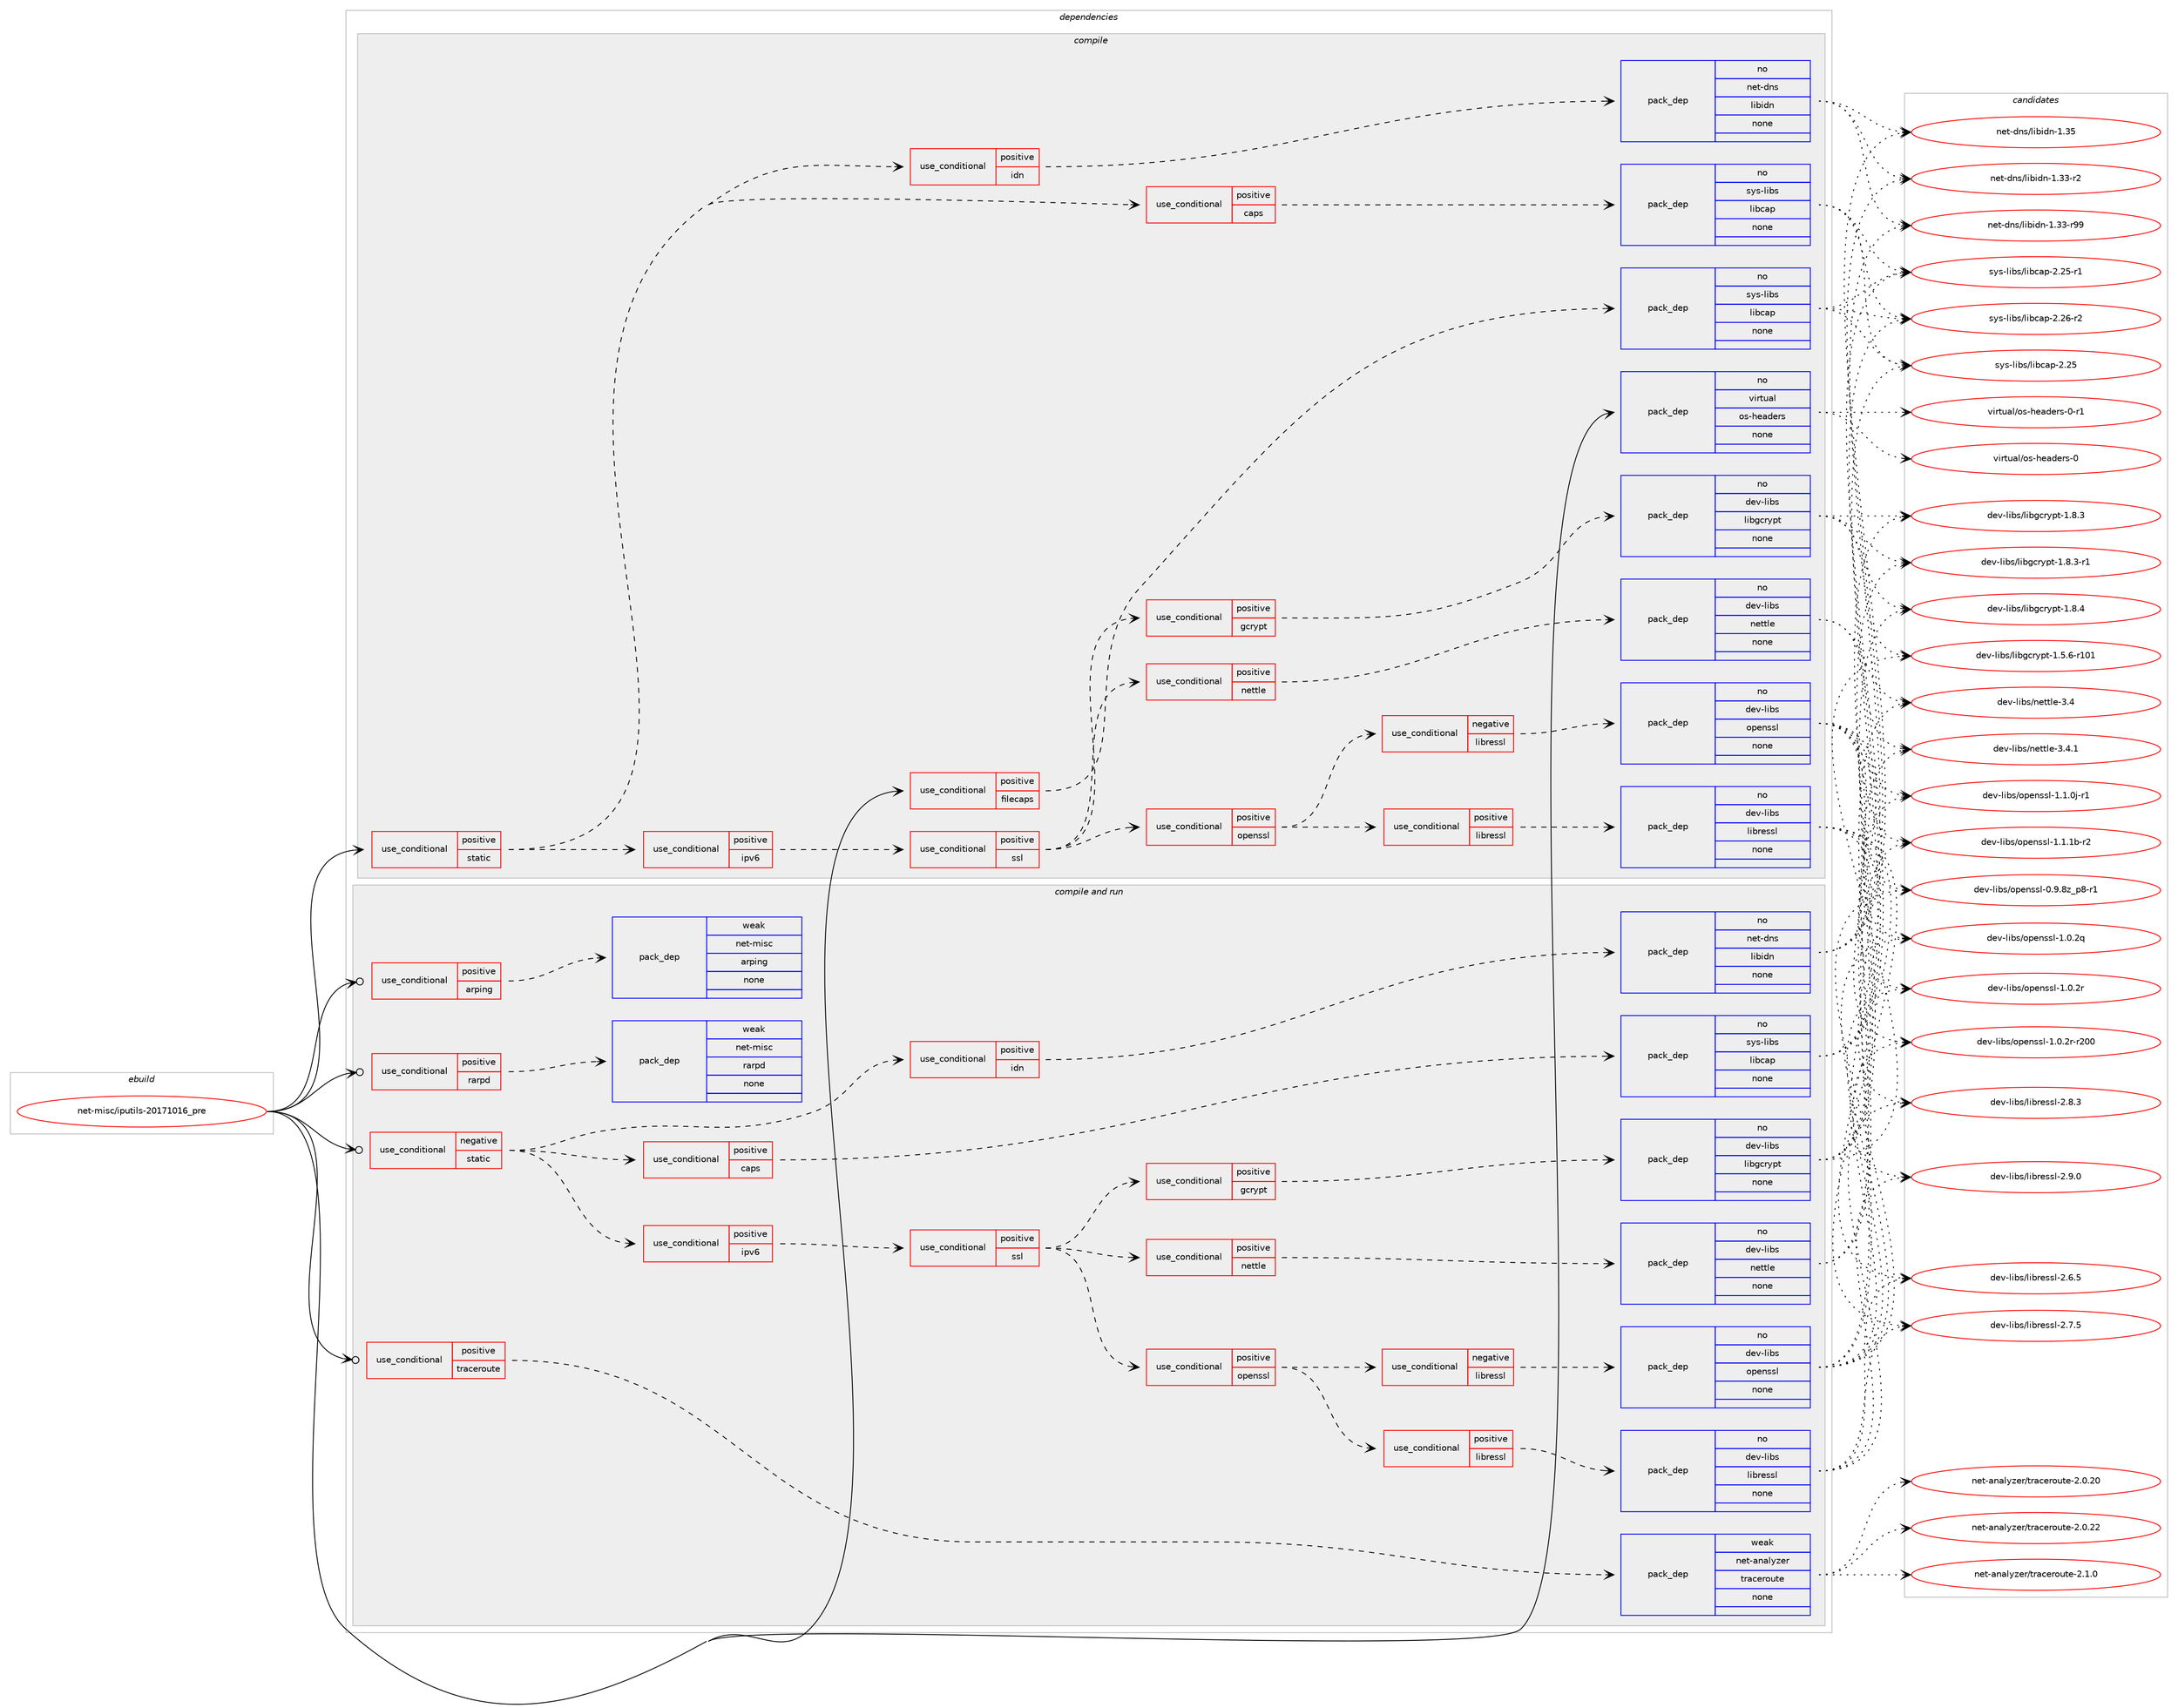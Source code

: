 digraph prolog {

# *************
# Graph options
# *************

newrank=true;
concentrate=true;
compound=true;
graph [rankdir=LR,fontname=Helvetica,fontsize=10,ranksep=1.5];#, ranksep=2.5, nodesep=0.2];
edge  [arrowhead=vee];
node  [fontname=Helvetica,fontsize=10];

# **********
# The ebuild
# **********

subgraph cluster_leftcol {
color=gray;
rank=same;
label=<<i>ebuild</i>>;
id [label="net-misc/iputils-20171016_pre", color=red, width=4, href="../net-misc/iputils-20171016_pre.svg"];
}

# ****************
# The dependencies
# ****************

subgraph cluster_midcol {
color=gray;
label=<<i>dependencies</i>>;
subgraph cluster_compile {
fillcolor="#eeeeee";
style=filled;
label=<<i>compile</i>>;
subgraph cond448423 {
dependency1668412 [label=<<TABLE BORDER="0" CELLBORDER="1" CELLSPACING="0" CELLPADDING="4"><TR><TD ROWSPAN="3" CELLPADDING="10">use_conditional</TD></TR><TR><TD>positive</TD></TR><TR><TD>filecaps</TD></TR></TABLE>>, shape=none, color=red];
subgraph pack1192867 {
dependency1668413 [label=<<TABLE BORDER="0" CELLBORDER="1" CELLSPACING="0" CELLPADDING="4" WIDTH="220"><TR><TD ROWSPAN="6" CELLPADDING="30">pack_dep</TD></TR><TR><TD WIDTH="110">no</TD></TR><TR><TD>sys-libs</TD></TR><TR><TD>libcap</TD></TR><TR><TD>none</TD></TR><TR><TD></TD></TR></TABLE>>, shape=none, color=blue];
}
dependency1668412:e -> dependency1668413:w [weight=20,style="dashed",arrowhead="vee"];
}
id:e -> dependency1668412:w [weight=20,style="solid",arrowhead="vee"];
subgraph cond448424 {
dependency1668414 [label=<<TABLE BORDER="0" CELLBORDER="1" CELLSPACING="0" CELLPADDING="4"><TR><TD ROWSPAN="3" CELLPADDING="10">use_conditional</TD></TR><TR><TD>positive</TD></TR><TR><TD>static</TD></TR></TABLE>>, shape=none, color=red];
subgraph cond448425 {
dependency1668415 [label=<<TABLE BORDER="0" CELLBORDER="1" CELLSPACING="0" CELLPADDING="4"><TR><TD ROWSPAN="3" CELLPADDING="10">use_conditional</TD></TR><TR><TD>positive</TD></TR><TR><TD>caps</TD></TR></TABLE>>, shape=none, color=red];
subgraph pack1192868 {
dependency1668416 [label=<<TABLE BORDER="0" CELLBORDER="1" CELLSPACING="0" CELLPADDING="4" WIDTH="220"><TR><TD ROWSPAN="6" CELLPADDING="30">pack_dep</TD></TR><TR><TD WIDTH="110">no</TD></TR><TR><TD>sys-libs</TD></TR><TR><TD>libcap</TD></TR><TR><TD>none</TD></TR><TR><TD></TD></TR></TABLE>>, shape=none, color=blue];
}
dependency1668415:e -> dependency1668416:w [weight=20,style="dashed",arrowhead="vee"];
}
dependency1668414:e -> dependency1668415:w [weight=20,style="dashed",arrowhead="vee"];
subgraph cond448426 {
dependency1668417 [label=<<TABLE BORDER="0" CELLBORDER="1" CELLSPACING="0" CELLPADDING="4"><TR><TD ROWSPAN="3" CELLPADDING="10">use_conditional</TD></TR><TR><TD>positive</TD></TR><TR><TD>idn</TD></TR></TABLE>>, shape=none, color=red];
subgraph pack1192869 {
dependency1668418 [label=<<TABLE BORDER="0" CELLBORDER="1" CELLSPACING="0" CELLPADDING="4" WIDTH="220"><TR><TD ROWSPAN="6" CELLPADDING="30">pack_dep</TD></TR><TR><TD WIDTH="110">no</TD></TR><TR><TD>net-dns</TD></TR><TR><TD>libidn</TD></TR><TR><TD>none</TD></TR><TR><TD></TD></TR></TABLE>>, shape=none, color=blue];
}
dependency1668417:e -> dependency1668418:w [weight=20,style="dashed",arrowhead="vee"];
}
dependency1668414:e -> dependency1668417:w [weight=20,style="dashed",arrowhead="vee"];
subgraph cond448427 {
dependency1668419 [label=<<TABLE BORDER="0" CELLBORDER="1" CELLSPACING="0" CELLPADDING="4"><TR><TD ROWSPAN="3" CELLPADDING="10">use_conditional</TD></TR><TR><TD>positive</TD></TR><TR><TD>ipv6</TD></TR></TABLE>>, shape=none, color=red];
subgraph cond448428 {
dependency1668420 [label=<<TABLE BORDER="0" CELLBORDER="1" CELLSPACING="0" CELLPADDING="4"><TR><TD ROWSPAN="3" CELLPADDING="10">use_conditional</TD></TR><TR><TD>positive</TD></TR><TR><TD>ssl</TD></TR></TABLE>>, shape=none, color=red];
subgraph cond448429 {
dependency1668421 [label=<<TABLE BORDER="0" CELLBORDER="1" CELLSPACING="0" CELLPADDING="4"><TR><TD ROWSPAN="3" CELLPADDING="10">use_conditional</TD></TR><TR><TD>positive</TD></TR><TR><TD>gcrypt</TD></TR></TABLE>>, shape=none, color=red];
subgraph pack1192870 {
dependency1668422 [label=<<TABLE BORDER="0" CELLBORDER="1" CELLSPACING="0" CELLPADDING="4" WIDTH="220"><TR><TD ROWSPAN="6" CELLPADDING="30">pack_dep</TD></TR><TR><TD WIDTH="110">no</TD></TR><TR><TD>dev-libs</TD></TR><TR><TD>libgcrypt</TD></TR><TR><TD>none</TD></TR><TR><TD></TD></TR></TABLE>>, shape=none, color=blue];
}
dependency1668421:e -> dependency1668422:w [weight=20,style="dashed",arrowhead="vee"];
}
dependency1668420:e -> dependency1668421:w [weight=20,style="dashed",arrowhead="vee"];
subgraph cond448430 {
dependency1668423 [label=<<TABLE BORDER="0" CELLBORDER="1" CELLSPACING="0" CELLPADDING="4"><TR><TD ROWSPAN="3" CELLPADDING="10">use_conditional</TD></TR><TR><TD>positive</TD></TR><TR><TD>nettle</TD></TR></TABLE>>, shape=none, color=red];
subgraph pack1192871 {
dependency1668424 [label=<<TABLE BORDER="0" CELLBORDER="1" CELLSPACING="0" CELLPADDING="4" WIDTH="220"><TR><TD ROWSPAN="6" CELLPADDING="30">pack_dep</TD></TR><TR><TD WIDTH="110">no</TD></TR><TR><TD>dev-libs</TD></TR><TR><TD>nettle</TD></TR><TR><TD>none</TD></TR><TR><TD></TD></TR></TABLE>>, shape=none, color=blue];
}
dependency1668423:e -> dependency1668424:w [weight=20,style="dashed",arrowhead="vee"];
}
dependency1668420:e -> dependency1668423:w [weight=20,style="dashed",arrowhead="vee"];
subgraph cond448431 {
dependency1668425 [label=<<TABLE BORDER="0" CELLBORDER="1" CELLSPACING="0" CELLPADDING="4"><TR><TD ROWSPAN="3" CELLPADDING="10">use_conditional</TD></TR><TR><TD>positive</TD></TR><TR><TD>openssl</TD></TR></TABLE>>, shape=none, color=red];
subgraph cond448432 {
dependency1668426 [label=<<TABLE BORDER="0" CELLBORDER="1" CELLSPACING="0" CELLPADDING="4"><TR><TD ROWSPAN="3" CELLPADDING="10">use_conditional</TD></TR><TR><TD>negative</TD></TR><TR><TD>libressl</TD></TR></TABLE>>, shape=none, color=red];
subgraph pack1192872 {
dependency1668427 [label=<<TABLE BORDER="0" CELLBORDER="1" CELLSPACING="0" CELLPADDING="4" WIDTH="220"><TR><TD ROWSPAN="6" CELLPADDING="30">pack_dep</TD></TR><TR><TD WIDTH="110">no</TD></TR><TR><TD>dev-libs</TD></TR><TR><TD>openssl</TD></TR><TR><TD>none</TD></TR><TR><TD></TD></TR></TABLE>>, shape=none, color=blue];
}
dependency1668426:e -> dependency1668427:w [weight=20,style="dashed",arrowhead="vee"];
}
dependency1668425:e -> dependency1668426:w [weight=20,style="dashed",arrowhead="vee"];
subgraph cond448433 {
dependency1668428 [label=<<TABLE BORDER="0" CELLBORDER="1" CELLSPACING="0" CELLPADDING="4"><TR><TD ROWSPAN="3" CELLPADDING="10">use_conditional</TD></TR><TR><TD>positive</TD></TR><TR><TD>libressl</TD></TR></TABLE>>, shape=none, color=red];
subgraph pack1192873 {
dependency1668429 [label=<<TABLE BORDER="0" CELLBORDER="1" CELLSPACING="0" CELLPADDING="4" WIDTH="220"><TR><TD ROWSPAN="6" CELLPADDING="30">pack_dep</TD></TR><TR><TD WIDTH="110">no</TD></TR><TR><TD>dev-libs</TD></TR><TR><TD>libressl</TD></TR><TR><TD>none</TD></TR><TR><TD></TD></TR></TABLE>>, shape=none, color=blue];
}
dependency1668428:e -> dependency1668429:w [weight=20,style="dashed",arrowhead="vee"];
}
dependency1668425:e -> dependency1668428:w [weight=20,style="dashed",arrowhead="vee"];
}
dependency1668420:e -> dependency1668425:w [weight=20,style="dashed",arrowhead="vee"];
}
dependency1668419:e -> dependency1668420:w [weight=20,style="dashed",arrowhead="vee"];
}
dependency1668414:e -> dependency1668419:w [weight=20,style="dashed",arrowhead="vee"];
}
id:e -> dependency1668414:w [weight=20,style="solid",arrowhead="vee"];
subgraph pack1192874 {
dependency1668430 [label=<<TABLE BORDER="0" CELLBORDER="1" CELLSPACING="0" CELLPADDING="4" WIDTH="220"><TR><TD ROWSPAN="6" CELLPADDING="30">pack_dep</TD></TR><TR><TD WIDTH="110">no</TD></TR><TR><TD>virtual</TD></TR><TR><TD>os-headers</TD></TR><TR><TD>none</TD></TR><TR><TD></TD></TR></TABLE>>, shape=none, color=blue];
}
id:e -> dependency1668430:w [weight=20,style="solid",arrowhead="vee"];
}
subgraph cluster_compileandrun {
fillcolor="#eeeeee";
style=filled;
label=<<i>compile and run</i>>;
subgraph cond448434 {
dependency1668431 [label=<<TABLE BORDER="0" CELLBORDER="1" CELLSPACING="0" CELLPADDING="4"><TR><TD ROWSPAN="3" CELLPADDING="10">use_conditional</TD></TR><TR><TD>negative</TD></TR><TR><TD>static</TD></TR></TABLE>>, shape=none, color=red];
subgraph cond448435 {
dependency1668432 [label=<<TABLE BORDER="0" CELLBORDER="1" CELLSPACING="0" CELLPADDING="4"><TR><TD ROWSPAN="3" CELLPADDING="10">use_conditional</TD></TR><TR><TD>positive</TD></TR><TR><TD>caps</TD></TR></TABLE>>, shape=none, color=red];
subgraph pack1192875 {
dependency1668433 [label=<<TABLE BORDER="0" CELLBORDER="1" CELLSPACING="0" CELLPADDING="4" WIDTH="220"><TR><TD ROWSPAN="6" CELLPADDING="30">pack_dep</TD></TR><TR><TD WIDTH="110">no</TD></TR><TR><TD>sys-libs</TD></TR><TR><TD>libcap</TD></TR><TR><TD>none</TD></TR><TR><TD></TD></TR></TABLE>>, shape=none, color=blue];
}
dependency1668432:e -> dependency1668433:w [weight=20,style="dashed",arrowhead="vee"];
}
dependency1668431:e -> dependency1668432:w [weight=20,style="dashed",arrowhead="vee"];
subgraph cond448436 {
dependency1668434 [label=<<TABLE BORDER="0" CELLBORDER="1" CELLSPACING="0" CELLPADDING="4"><TR><TD ROWSPAN="3" CELLPADDING="10">use_conditional</TD></TR><TR><TD>positive</TD></TR><TR><TD>idn</TD></TR></TABLE>>, shape=none, color=red];
subgraph pack1192876 {
dependency1668435 [label=<<TABLE BORDER="0" CELLBORDER="1" CELLSPACING="0" CELLPADDING="4" WIDTH="220"><TR><TD ROWSPAN="6" CELLPADDING="30">pack_dep</TD></TR><TR><TD WIDTH="110">no</TD></TR><TR><TD>net-dns</TD></TR><TR><TD>libidn</TD></TR><TR><TD>none</TD></TR><TR><TD></TD></TR></TABLE>>, shape=none, color=blue];
}
dependency1668434:e -> dependency1668435:w [weight=20,style="dashed",arrowhead="vee"];
}
dependency1668431:e -> dependency1668434:w [weight=20,style="dashed",arrowhead="vee"];
subgraph cond448437 {
dependency1668436 [label=<<TABLE BORDER="0" CELLBORDER="1" CELLSPACING="0" CELLPADDING="4"><TR><TD ROWSPAN="3" CELLPADDING="10">use_conditional</TD></TR><TR><TD>positive</TD></TR><TR><TD>ipv6</TD></TR></TABLE>>, shape=none, color=red];
subgraph cond448438 {
dependency1668437 [label=<<TABLE BORDER="0" CELLBORDER="1" CELLSPACING="0" CELLPADDING="4"><TR><TD ROWSPAN="3" CELLPADDING="10">use_conditional</TD></TR><TR><TD>positive</TD></TR><TR><TD>ssl</TD></TR></TABLE>>, shape=none, color=red];
subgraph cond448439 {
dependency1668438 [label=<<TABLE BORDER="0" CELLBORDER="1" CELLSPACING="0" CELLPADDING="4"><TR><TD ROWSPAN="3" CELLPADDING="10">use_conditional</TD></TR><TR><TD>positive</TD></TR><TR><TD>gcrypt</TD></TR></TABLE>>, shape=none, color=red];
subgraph pack1192877 {
dependency1668439 [label=<<TABLE BORDER="0" CELLBORDER="1" CELLSPACING="0" CELLPADDING="4" WIDTH="220"><TR><TD ROWSPAN="6" CELLPADDING="30">pack_dep</TD></TR><TR><TD WIDTH="110">no</TD></TR><TR><TD>dev-libs</TD></TR><TR><TD>libgcrypt</TD></TR><TR><TD>none</TD></TR><TR><TD></TD></TR></TABLE>>, shape=none, color=blue];
}
dependency1668438:e -> dependency1668439:w [weight=20,style="dashed",arrowhead="vee"];
}
dependency1668437:e -> dependency1668438:w [weight=20,style="dashed",arrowhead="vee"];
subgraph cond448440 {
dependency1668440 [label=<<TABLE BORDER="0" CELLBORDER="1" CELLSPACING="0" CELLPADDING="4"><TR><TD ROWSPAN="3" CELLPADDING="10">use_conditional</TD></TR><TR><TD>positive</TD></TR><TR><TD>nettle</TD></TR></TABLE>>, shape=none, color=red];
subgraph pack1192878 {
dependency1668441 [label=<<TABLE BORDER="0" CELLBORDER="1" CELLSPACING="0" CELLPADDING="4" WIDTH="220"><TR><TD ROWSPAN="6" CELLPADDING="30">pack_dep</TD></TR><TR><TD WIDTH="110">no</TD></TR><TR><TD>dev-libs</TD></TR><TR><TD>nettle</TD></TR><TR><TD>none</TD></TR><TR><TD></TD></TR></TABLE>>, shape=none, color=blue];
}
dependency1668440:e -> dependency1668441:w [weight=20,style="dashed",arrowhead="vee"];
}
dependency1668437:e -> dependency1668440:w [weight=20,style="dashed",arrowhead="vee"];
subgraph cond448441 {
dependency1668442 [label=<<TABLE BORDER="0" CELLBORDER="1" CELLSPACING="0" CELLPADDING="4"><TR><TD ROWSPAN="3" CELLPADDING="10">use_conditional</TD></TR><TR><TD>positive</TD></TR><TR><TD>openssl</TD></TR></TABLE>>, shape=none, color=red];
subgraph cond448442 {
dependency1668443 [label=<<TABLE BORDER="0" CELLBORDER="1" CELLSPACING="0" CELLPADDING="4"><TR><TD ROWSPAN="3" CELLPADDING="10">use_conditional</TD></TR><TR><TD>negative</TD></TR><TR><TD>libressl</TD></TR></TABLE>>, shape=none, color=red];
subgraph pack1192879 {
dependency1668444 [label=<<TABLE BORDER="0" CELLBORDER="1" CELLSPACING="0" CELLPADDING="4" WIDTH="220"><TR><TD ROWSPAN="6" CELLPADDING="30">pack_dep</TD></TR><TR><TD WIDTH="110">no</TD></TR><TR><TD>dev-libs</TD></TR><TR><TD>openssl</TD></TR><TR><TD>none</TD></TR><TR><TD></TD></TR></TABLE>>, shape=none, color=blue];
}
dependency1668443:e -> dependency1668444:w [weight=20,style="dashed",arrowhead="vee"];
}
dependency1668442:e -> dependency1668443:w [weight=20,style="dashed",arrowhead="vee"];
subgraph cond448443 {
dependency1668445 [label=<<TABLE BORDER="0" CELLBORDER="1" CELLSPACING="0" CELLPADDING="4"><TR><TD ROWSPAN="3" CELLPADDING="10">use_conditional</TD></TR><TR><TD>positive</TD></TR><TR><TD>libressl</TD></TR></TABLE>>, shape=none, color=red];
subgraph pack1192880 {
dependency1668446 [label=<<TABLE BORDER="0" CELLBORDER="1" CELLSPACING="0" CELLPADDING="4" WIDTH="220"><TR><TD ROWSPAN="6" CELLPADDING="30">pack_dep</TD></TR><TR><TD WIDTH="110">no</TD></TR><TR><TD>dev-libs</TD></TR><TR><TD>libressl</TD></TR><TR><TD>none</TD></TR><TR><TD></TD></TR></TABLE>>, shape=none, color=blue];
}
dependency1668445:e -> dependency1668446:w [weight=20,style="dashed",arrowhead="vee"];
}
dependency1668442:e -> dependency1668445:w [weight=20,style="dashed",arrowhead="vee"];
}
dependency1668437:e -> dependency1668442:w [weight=20,style="dashed",arrowhead="vee"];
}
dependency1668436:e -> dependency1668437:w [weight=20,style="dashed",arrowhead="vee"];
}
dependency1668431:e -> dependency1668436:w [weight=20,style="dashed",arrowhead="vee"];
}
id:e -> dependency1668431:w [weight=20,style="solid",arrowhead="odotvee"];
subgraph cond448444 {
dependency1668447 [label=<<TABLE BORDER="0" CELLBORDER="1" CELLSPACING="0" CELLPADDING="4"><TR><TD ROWSPAN="3" CELLPADDING="10">use_conditional</TD></TR><TR><TD>positive</TD></TR><TR><TD>arping</TD></TR></TABLE>>, shape=none, color=red];
subgraph pack1192881 {
dependency1668448 [label=<<TABLE BORDER="0" CELLBORDER="1" CELLSPACING="0" CELLPADDING="4" WIDTH="220"><TR><TD ROWSPAN="6" CELLPADDING="30">pack_dep</TD></TR><TR><TD WIDTH="110">weak</TD></TR><TR><TD>net-misc</TD></TR><TR><TD>arping</TD></TR><TR><TD>none</TD></TR><TR><TD></TD></TR></TABLE>>, shape=none, color=blue];
}
dependency1668447:e -> dependency1668448:w [weight=20,style="dashed",arrowhead="vee"];
}
id:e -> dependency1668447:w [weight=20,style="solid",arrowhead="odotvee"];
subgraph cond448445 {
dependency1668449 [label=<<TABLE BORDER="0" CELLBORDER="1" CELLSPACING="0" CELLPADDING="4"><TR><TD ROWSPAN="3" CELLPADDING="10">use_conditional</TD></TR><TR><TD>positive</TD></TR><TR><TD>rarpd</TD></TR></TABLE>>, shape=none, color=red];
subgraph pack1192882 {
dependency1668450 [label=<<TABLE BORDER="0" CELLBORDER="1" CELLSPACING="0" CELLPADDING="4" WIDTH="220"><TR><TD ROWSPAN="6" CELLPADDING="30">pack_dep</TD></TR><TR><TD WIDTH="110">weak</TD></TR><TR><TD>net-misc</TD></TR><TR><TD>rarpd</TD></TR><TR><TD>none</TD></TR><TR><TD></TD></TR></TABLE>>, shape=none, color=blue];
}
dependency1668449:e -> dependency1668450:w [weight=20,style="dashed",arrowhead="vee"];
}
id:e -> dependency1668449:w [weight=20,style="solid",arrowhead="odotvee"];
subgraph cond448446 {
dependency1668451 [label=<<TABLE BORDER="0" CELLBORDER="1" CELLSPACING="0" CELLPADDING="4"><TR><TD ROWSPAN="3" CELLPADDING="10">use_conditional</TD></TR><TR><TD>positive</TD></TR><TR><TD>traceroute</TD></TR></TABLE>>, shape=none, color=red];
subgraph pack1192883 {
dependency1668452 [label=<<TABLE BORDER="0" CELLBORDER="1" CELLSPACING="0" CELLPADDING="4" WIDTH="220"><TR><TD ROWSPAN="6" CELLPADDING="30">pack_dep</TD></TR><TR><TD WIDTH="110">weak</TD></TR><TR><TD>net-analyzer</TD></TR><TR><TD>traceroute</TD></TR><TR><TD>none</TD></TR><TR><TD></TD></TR></TABLE>>, shape=none, color=blue];
}
dependency1668451:e -> dependency1668452:w [weight=20,style="dashed",arrowhead="vee"];
}
id:e -> dependency1668451:w [weight=20,style="solid",arrowhead="odotvee"];
}
subgraph cluster_run {
fillcolor="#eeeeee";
style=filled;
label=<<i>run</i>>;
}
}

# **************
# The candidates
# **************

subgraph cluster_choices {
rank=same;
color=gray;
label=<<i>candidates</i>>;

subgraph choice1192867 {
color=black;
nodesep=1;
choice1151211154510810598115471081059899971124550465053 [label="sys-libs/libcap-2.25", color=red, width=4,href="../sys-libs/libcap-2.25.svg"];
choice11512111545108105981154710810598999711245504650534511449 [label="sys-libs/libcap-2.25-r1", color=red, width=4,href="../sys-libs/libcap-2.25-r1.svg"];
choice11512111545108105981154710810598999711245504650544511450 [label="sys-libs/libcap-2.26-r2", color=red, width=4,href="../sys-libs/libcap-2.26-r2.svg"];
dependency1668413:e -> choice1151211154510810598115471081059899971124550465053:w [style=dotted,weight="100"];
dependency1668413:e -> choice11512111545108105981154710810598999711245504650534511449:w [style=dotted,weight="100"];
dependency1668413:e -> choice11512111545108105981154710810598999711245504650544511450:w [style=dotted,weight="100"];
}
subgraph choice1192868 {
color=black;
nodesep=1;
choice1151211154510810598115471081059899971124550465053 [label="sys-libs/libcap-2.25", color=red, width=4,href="../sys-libs/libcap-2.25.svg"];
choice11512111545108105981154710810598999711245504650534511449 [label="sys-libs/libcap-2.25-r1", color=red, width=4,href="../sys-libs/libcap-2.25-r1.svg"];
choice11512111545108105981154710810598999711245504650544511450 [label="sys-libs/libcap-2.26-r2", color=red, width=4,href="../sys-libs/libcap-2.26-r2.svg"];
dependency1668416:e -> choice1151211154510810598115471081059899971124550465053:w [style=dotted,weight="100"];
dependency1668416:e -> choice11512111545108105981154710810598999711245504650534511449:w [style=dotted,weight="100"];
dependency1668416:e -> choice11512111545108105981154710810598999711245504650544511450:w [style=dotted,weight="100"];
}
subgraph choice1192869 {
color=black;
nodesep=1;
choice11010111645100110115471081059810510011045494651514511450 [label="net-dns/libidn-1.33-r2", color=red, width=4,href="../net-dns/libidn-1.33-r2.svg"];
choice1101011164510011011547108105981051001104549465151451145757 [label="net-dns/libidn-1.33-r99", color=red, width=4,href="../net-dns/libidn-1.33-r99.svg"];
choice1101011164510011011547108105981051001104549465153 [label="net-dns/libidn-1.35", color=red, width=4,href="../net-dns/libidn-1.35.svg"];
dependency1668418:e -> choice11010111645100110115471081059810510011045494651514511450:w [style=dotted,weight="100"];
dependency1668418:e -> choice1101011164510011011547108105981051001104549465151451145757:w [style=dotted,weight="100"];
dependency1668418:e -> choice1101011164510011011547108105981051001104549465153:w [style=dotted,weight="100"];
}
subgraph choice1192870 {
color=black;
nodesep=1;
choice100101118451081059811547108105981039911412111211645494653465445114494849 [label="dev-libs/libgcrypt-1.5.6-r101", color=red, width=4,href="../dev-libs/libgcrypt-1.5.6-r101.svg"];
choice1001011184510810598115471081059810399114121112116454946564651 [label="dev-libs/libgcrypt-1.8.3", color=red, width=4,href="../dev-libs/libgcrypt-1.8.3.svg"];
choice10010111845108105981154710810598103991141211121164549465646514511449 [label="dev-libs/libgcrypt-1.8.3-r1", color=red, width=4,href="../dev-libs/libgcrypt-1.8.3-r1.svg"];
choice1001011184510810598115471081059810399114121112116454946564652 [label="dev-libs/libgcrypt-1.8.4", color=red, width=4,href="../dev-libs/libgcrypt-1.8.4.svg"];
dependency1668422:e -> choice100101118451081059811547108105981039911412111211645494653465445114494849:w [style=dotted,weight="100"];
dependency1668422:e -> choice1001011184510810598115471081059810399114121112116454946564651:w [style=dotted,weight="100"];
dependency1668422:e -> choice10010111845108105981154710810598103991141211121164549465646514511449:w [style=dotted,weight="100"];
dependency1668422:e -> choice1001011184510810598115471081059810399114121112116454946564652:w [style=dotted,weight="100"];
}
subgraph choice1192871 {
color=black;
nodesep=1;
choice10010111845108105981154711010111611610810145514652 [label="dev-libs/nettle-3.4", color=red, width=4,href="../dev-libs/nettle-3.4.svg"];
choice100101118451081059811547110101116116108101455146524649 [label="dev-libs/nettle-3.4.1", color=red, width=4,href="../dev-libs/nettle-3.4.1.svg"];
dependency1668424:e -> choice10010111845108105981154711010111611610810145514652:w [style=dotted,weight="100"];
dependency1668424:e -> choice100101118451081059811547110101116116108101455146524649:w [style=dotted,weight="100"];
}
subgraph choice1192872 {
color=black;
nodesep=1;
choice10010111845108105981154711111210111011511510845484657465612295112564511449 [label="dev-libs/openssl-0.9.8z_p8-r1", color=red, width=4,href="../dev-libs/openssl-0.9.8z_p8-r1.svg"];
choice100101118451081059811547111112101110115115108454946484650113 [label="dev-libs/openssl-1.0.2q", color=red, width=4,href="../dev-libs/openssl-1.0.2q.svg"];
choice100101118451081059811547111112101110115115108454946484650114 [label="dev-libs/openssl-1.0.2r", color=red, width=4,href="../dev-libs/openssl-1.0.2r.svg"];
choice10010111845108105981154711111210111011511510845494648465011445114504848 [label="dev-libs/openssl-1.0.2r-r200", color=red, width=4,href="../dev-libs/openssl-1.0.2r-r200.svg"];
choice1001011184510810598115471111121011101151151084549464946481064511449 [label="dev-libs/openssl-1.1.0j-r1", color=red, width=4,href="../dev-libs/openssl-1.1.0j-r1.svg"];
choice100101118451081059811547111112101110115115108454946494649984511450 [label="dev-libs/openssl-1.1.1b-r2", color=red, width=4,href="../dev-libs/openssl-1.1.1b-r2.svg"];
dependency1668427:e -> choice10010111845108105981154711111210111011511510845484657465612295112564511449:w [style=dotted,weight="100"];
dependency1668427:e -> choice100101118451081059811547111112101110115115108454946484650113:w [style=dotted,weight="100"];
dependency1668427:e -> choice100101118451081059811547111112101110115115108454946484650114:w [style=dotted,weight="100"];
dependency1668427:e -> choice10010111845108105981154711111210111011511510845494648465011445114504848:w [style=dotted,weight="100"];
dependency1668427:e -> choice1001011184510810598115471111121011101151151084549464946481064511449:w [style=dotted,weight="100"];
dependency1668427:e -> choice100101118451081059811547111112101110115115108454946494649984511450:w [style=dotted,weight="100"];
}
subgraph choice1192873 {
color=black;
nodesep=1;
choice10010111845108105981154710810598114101115115108455046544653 [label="dev-libs/libressl-2.6.5", color=red, width=4,href="../dev-libs/libressl-2.6.5.svg"];
choice10010111845108105981154710810598114101115115108455046554653 [label="dev-libs/libressl-2.7.5", color=red, width=4,href="../dev-libs/libressl-2.7.5.svg"];
choice10010111845108105981154710810598114101115115108455046564651 [label="dev-libs/libressl-2.8.3", color=red, width=4,href="../dev-libs/libressl-2.8.3.svg"];
choice10010111845108105981154710810598114101115115108455046574648 [label="dev-libs/libressl-2.9.0", color=red, width=4,href="../dev-libs/libressl-2.9.0.svg"];
dependency1668429:e -> choice10010111845108105981154710810598114101115115108455046544653:w [style=dotted,weight="100"];
dependency1668429:e -> choice10010111845108105981154710810598114101115115108455046554653:w [style=dotted,weight="100"];
dependency1668429:e -> choice10010111845108105981154710810598114101115115108455046564651:w [style=dotted,weight="100"];
dependency1668429:e -> choice10010111845108105981154710810598114101115115108455046574648:w [style=dotted,weight="100"];
}
subgraph choice1192874 {
color=black;
nodesep=1;
choice118105114116117971084711111545104101971001011141154548 [label="virtual/os-headers-0", color=red, width=4,href="../virtual/os-headers-0.svg"];
choice1181051141161179710847111115451041019710010111411545484511449 [label="virtual/os-headers-0-r1", color=red, width=4,href="../virtual/os-headers-0-r1.svg"];
dependency1668430:e -> choice118105114116117971084711111545104101971001011141154548:w [style=dotted,weight="100"];
dependency1668430:e -> choice1181051141161179710847111115451041019710010111411545484511449:w [style=dotted,weight="100"];
}
subgraph choice1192875 {
color=black;
nodesep=1;
choice1151211154510810598115471081059899971124550465053 [label="sys-libs/libcap-2.25", color=red, width=4,href="../sys-libs/libcap-2.25.svg"];
choice11512111545108105981154710810598999711245504650534511449 [label="sys-libs/libcap-2.25-r1", color=red, width=4,href="../sys-libs/libcap-2.25-r1.svg"];
choice11512111545108105981154710810598999711245504650544511450 [label="sys-libs/libcap-2.26-r2", color=red, width=4,href="../sys-libs/libcap-2.26-r2.svg"];
dependency1668433:e -> choice1151211154510810598115471081059899971124550465053:w [style=dotted,weight="100"];
dependency1668433:e -> choice11512111545108105981154710810598999711245504650534511449:w [style=dotted,weight="100"];
dependency1668433:e -> choice11512111545108105981154710810598999711245504650544511450:w [style=dotted,weight="100"];
}
subgraph choice1192876 {
color=black;
nodesep=1;
choice11010111645100110115471081059810510011045494651514511450 [label="net-dns/libidn-1.33-r2", color=red, width=4,href="../net-dns/libidn-1.33-r2.svg"];
choice1101011164510011011547108105981051001104549465151451145757 [label="net-dns/libidn-1.33-r99", color=red, width=4,href="../net-dns/libidn-1.33-r99.svg"];
choice1101011164510011011547108105981051001104549465153 [label="net-dns/libidn-1.35", color=red, width=4,href="../net-dns/libidn-1.35.svg"];
dependency1668435:e -> choice11010111645100110115471081059810510011045494651514511450:w [style=dotted,weight="100"];
dependency1668435:e -> choice1101011164510011011547108105981051001104549465151451145757:w [style=dotted,weight="100"];
dependency1668435:e -> choice1101011164510011011547108105981051001104549465153:w [style=dotted,weight="100"];
}
subgraph choice1192877 {
color=black;
nodesep=1;
choice100101118451081059811547108105981039911412111211645494653465445114494849 [label="dev-libs/libgcrypt-1.5.6-r101", color=red, width=4,href="../dev-libs/libgcrypt-1.5.6-r101.svg"];
choice1001011184510810598115471081059810399114121112116454946564651 [label="dev-libs/libgcrypt-1.8.3", color=red, width=4,href="../dev-libs/libgcrypt-1.8.3.svg"];
choice10010111845108105981154710810598103991141211121164549465646514511449 [label="dev-libs/libgcrypt-1.8.3-r1", color=red, width=4,href="../dev-libs/libgcrypt-1.8.3-r1.svg"];
choice1001011184510810598115471081059810399114121112116454946564652 [label="dev-libs/libgcrypt-1.8.4", color=red, width=4,href="../dev-libs/libgcrypt-1.8.4.svg"];
dependency1668439:e -> choice100101118451081059811547108105981039911412111211645494653465445114494849:w [style=dotted,weight="100"];
dependency1668439:e -> choice1001011184510810598115471081059810399114121112116454946564651:w [style=dotted,weight="100"];
dependency1668439:e -> choice10010111845108105981154710810598103991141211121164549465646514511449:w [style=dotted,weight="100"];
dependency1668439:e -> choice1001011184510810598115471081059810399114121112116454946564652:w [style=dotted,weight="100"];
}
subgraph choice1192878 {
color=black;
nodesep=1;
choice10010111845108105981154711010111611610810145514652 [label="dev-libs/nettle-3.4", color=red, width=4,href="../dev-libs/nettle-3.4.svg"];
choice100101118451081059811547110101116116108101455146524649 [label="dev-libs/nettle-3.4.1", color=red, width=4,href="../dev-libs/nettle-3.4.1.svg"];
dependency1668441:e -> choice10010111845108105981154711010111611610810145514652:w [style=dotted,weight="100"];
dependency1668441:e -> choice100101118451081059811547110101116116108101455146524649:w [style=dotted,weight="100"];
}
subgraph choice1192879 {
color=black;
nodesep=1;
choice10010111845108105981154711111210111011511510845484657465612295112564511449 [label="dev-libs/openssl-0.9.8z_p8-r1", color=red, width=4,href="../dev-libs/openssl-0.9.8z_p8-r1.svg"];
choice100101118451081059811547111112101110115115108454946484650113 [label="dev-libs/openssl-1.0.2q", color=red, width=4,href="../dev-libs/openssl-1.0.2q.svg"];
choice100101118451081059811547111112101110115115108454946484650114 [label="dev-libs/openssl-1.0.2r", color=red, width=4,href="../dev-libs/openssl-1.0.2r.svg"];
choice10010111845108105981154711111210111011511510845494648465011445114504848 [label="dev-libs/openssl-1.0.2r-r200", color=red, width=4,href="../dev-libs/openssl-1.0.2r-r200.svg"];
choice1001011184510810598115471111121011101151151084549464946481064511449 [label="dev-libs/openssl-1.1.0j-r1", color=red, width=4,href="../dev-libs/openssl-1.1.0j-r1.svg"];
choice100101118451081059811547111112101110115115108454946494649984511450 [label="dev-libs/openssl-1.1.1b-r2", color=red, width=4,href="../dev-libs/openssl-1.1.1b-r2.svg"];
dependency1668444:e -> choice10010111845108105981154711111210111011511510845484657465612295112564511449:w [style=dotted,weight="100"];
dependency1668444:e -> choice100101118451081059811547111112101110115115108454946484650113:w [style=dotted,weight="100"];
dependency1668444:e -> choice100101118451081059811547111112101110115115108454946484650114:w [style=dotted,weight="100"];
dependency1668444:e -> choice10010111845108105981154711111210111011511510845494648465011445114504848:w [style=dotted,weight="100"];
dependency1668444:e -> choice1001011184510810598115471111121011101151151084549464946481064511449:w [style=dotted,weight="100"];
dependency1668444:e -> choice100101118451081059811547111112101110115115108454946494649984511450:w [style=dotted,weight="100"];
}
subgraph choice1192880 {
color=black;
nodesep=1;
choice10010111845108105981154710810598114101115115108455046544653 [label="dev-libs/libressl-2.6.5", color=red, width=4,href="../dev-libs/libressl-2.6.5.svg"];
choice10010111845108105981154710810598114101115115108455046554653 [label="dev-libs/libressl-2.7.5", color=red, width=4,href="../dev-libs/libressl-2.7.5.svg"];
choice10010111845108105981154710810598114101115115108455046564651 [label="dev-libs/libressl-2.8.3", color=red, width=4,href="../dev-libs/libressl-2.8.3.svg"];
choice10010111845108105981154710810598114101115115108455046574648 [label="dev-libs/libressl-2.9.0", color=red, width=4,href="../dev-libs/libressl-2.9.0.svg"];
dependency1668446:e -> choice10010111845108105981154710810598114101115115108455046544653:w [style=dotted,weight="100"];
dependency1668446:e -> choice10010111845108105981154710810598114101115115108455046554653:w [style=dotted,weight="100"];
dependency1668446:e -> choice10010111845108105981154710810598114101115115108455046564651:w [style=dotted,weight="100"];
dependency1668446:e -> choice10010111845108105981154710810598114101115115108455046574648:w [style=dotted,weight="100"];
}
subgraph choice1192881 {
color=black;
nodesep=1;
}
subgraph choice1192882 {
color=black;
nodesep=1;
}
subgraph choice1192883 {
color=black;
nodesep=1;
choice11010111645971109710812112210111447116114979910111411111711610145504648465048 [label="net-analyzer/traceroute-2.0.20", color=red, width=4,href="../net-analyzer/traceroute-2.0.20.svg"];
choice11010111645971109710812112210111447116114979910111411111711610145504648465050 [label="net-analyzer/traceroute-2.0.22", color=red, width=4,href="../net-analyzer/traceroute-2.0.22.svg"];
choice110101116459711097108121122101114471161149799101114111117116101455046494648 [label="net-analyzer/traceroute-2.1.0", color=red, width=4,href="../net-analyzer/traceroute-2.1.0.svg"];
dependency1668452:e -> choice11010111645971109710812112210111447116114979910111411111711610145504648465048:w [style=dotted,weight="100"];
dependency1668452:e -> choice11010111645971109710812112210111447116114979910111411111711610145504648465050:w [style=dotted,weight="100"];
dependency1668452:e -> choice110101116459711097108121122101114471161149799101114111117116101455046494648:w [style=dotted,weight="100"];
}
}

}
